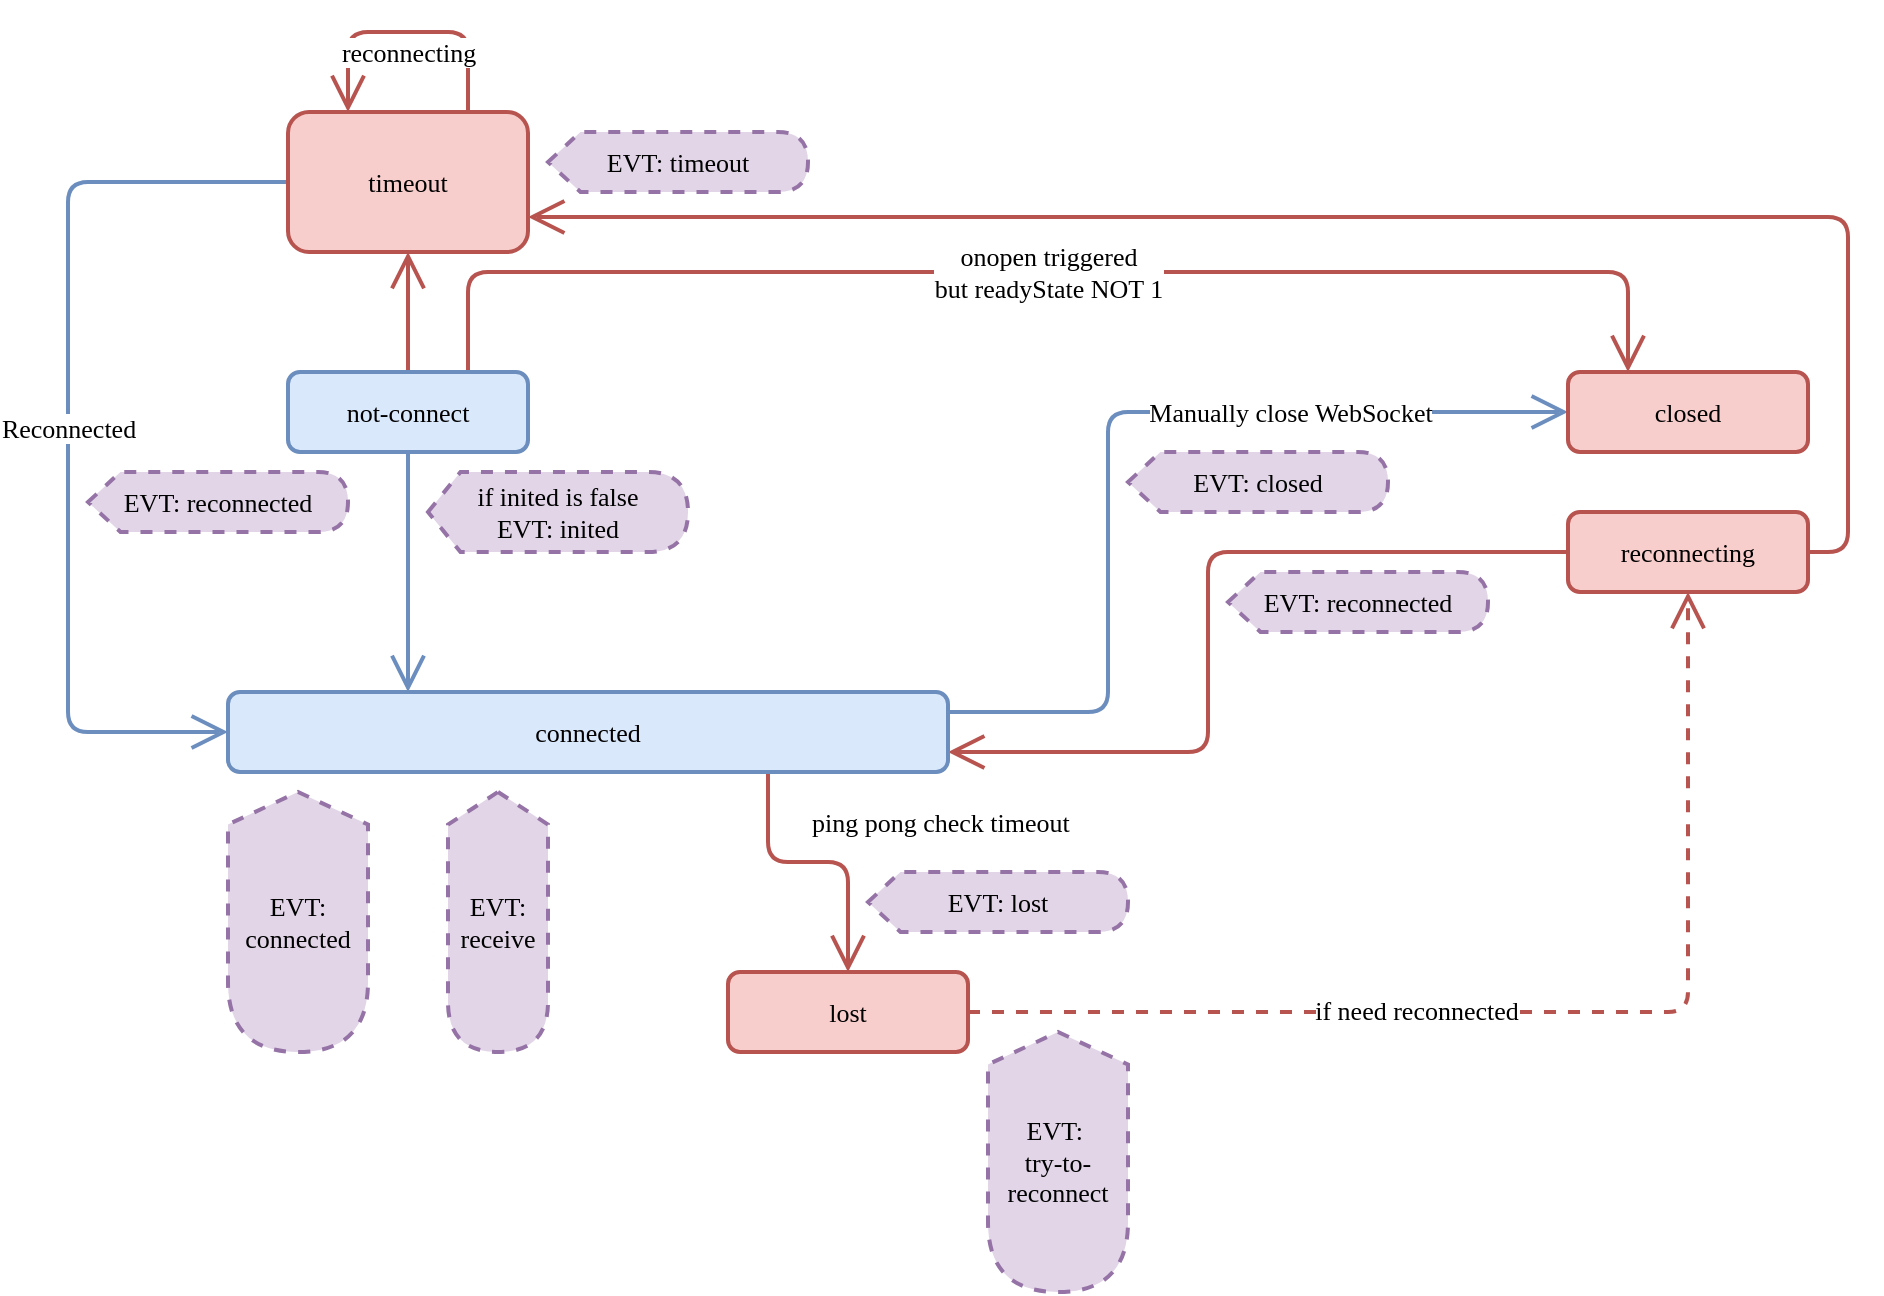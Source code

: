 <mxfile version="15.3.5" type="device"><diagram id="MuRW4U-CteRibw98I19r" name="第 1 页"><mxGraphModel dx="1888" dy="1048" grid="1" gridSize="10" guides="1" tooltips="1" connect="1" arrows="1" fold="1" page="0" pageScale="1" pageWidth="827" pageHeight="1169" math="0" shadow="0"><root><mxCell id="0"/><mxCell id="1" parent="0"/><mxCell id="4VbcvBeEkAuIlGUgy517-4" value="onopen triggered&lt;br style=&quot;font-size: 13px;&quot;&gt;but readyState NOT 1" style="edgeStyle=orthogonalEdgeStyle;orthogonalLoop=1;jettySize=auto;html=1;exitX=0.75;exitY=0;exitDx=0;exitDy=0;entryX=0.25;entryY=0;entryDx=0;entryDy=0;endArrow=open;startSize=14;endSize=14;sourcePerimeterSpacing=8;targetPerimeterSpacing=8;elbow=vertical;fillColor=#f8cecc;strokeColor=#b85450;strokeWidth=2;fontFamily=Tahoma;fontSize=13;" edge="1" parent="1" source="4VbcvBeEkAuIlGUgy517-2" target="4VbcvBeEkAuIlGUgy517-17"><mxGeometry relative="1" as="geometry"><Array as="points"><mxPoint x="130" y="110"/><mxPoint x="710" y="110"/></Array></mxGeometry></mxCell><mxCell id="4VbcvBeEkAuIlGUgy517-12" style="orthogonalLoop=1;jettySize=auto;html=1;exitX=0.5;exitY=1;exitDx=0;exitDy=0;entryX=0.25;entryY=0;entryDx=0;entryDy=0;endArrow=open;startSize=14;endSize=14;sourcePerimeterSpacing=8;targetPerimeterSpacing=8;strokeWidth=2;fillColor=#dae8fc;strokeColor=#6c8ebf;fontFamily=Tahoma;fontSize=13;" edge="1" parent="1" source="4VbcvBeEkAuIlGUgy517-2" target="4VbcvBeEkAuIlGUgy517-5"><mxGeometry relative="1" as="geometry"/></mxCell><mxCell id="4VbcvBeEkAuIlGUgy517-19" style="edgeStyle=orthogonalEdgeStyle;orthogonalLoop=1;jettySize=auto;html=1;exitX=0.5;exitY=0;exitDx=0;exitDy=0;entryX=0.5;entryY=1;entryDx=0;entryDy=0;endArrow=open;startSize=14;endSize=14;sourcePerimeterSpacing=8;targetPerimeterSpacing=8;strokeWidth=2;fillColor=#f8cecc;strokeColor=#b85450;fontFamily=Tahoma;fontSize=13;" edge="1" parent="1" source="4VbcvBeEkAuIlGUgy517-2" target="4VbcvBeEkAuIlGUgy517-18"><mxGeometry relative="1" as="geometry"/></mxCell><mxCell id="4VbcvBeEkAuIlGUgy517-2" value="not-connect" style="rounded=1;whiteSpace=wrap;html=1;hachureGap=4;pointerEvents=0;fillColor=#dae8fc;strokeColor=#6c8ebf;strokeWidth=2;fontFamily=Tahoma;fontSize=13;" vertex="1" parent="1"><mxGeometry x="40" y="160" width="120" height="40" as="geometry"/></mxCell><mxCell id="4VbcvBeEkAuIlGUgy517-26" value="" style="edgeStyle=orthogonalEdgeStyle;orthogonalLoop=1;jettySize=auto;html=1;exitX=0;exitY=0.5;exitDx=0;exitDy=0;entryX=1;entryY=0.75;entryDx=0;entryDy=0;endArrow=open;startSize=14;endSize=14;sourcePerimeterSpacing=8;targetPerimeterSpacing=8;fillColor=#f8cecc;strokeColor=#b85450;strokeWidth=2;fontFamily=Tahoma;fontSize=13;" edge="1" parent="1" source="4VbcvBeEkAuIlGUgy517-3" target="4VbcvBeEkAuIlGUgy517-5"><mxGeometry x="-0.719" relative="1" as="geometry"><Array as="points"><mxPoint x="500" y="250"/><mxPoint x="500" y="350"/></Array><mxPoint as="offset"/></mxGeometry></mxCell><mxCell id="4VbcvBeEkAuIlGUgy517-29" style="edgeStyle=orthogonalEdgeStyle;orthogonalLoop=1;jettySize=auto;html=1;exitX=1;exitY=0.5;exitDx=0;exitDy=0;entryX=1;entryY=0.75;entryDx=0;entryDy=0;endArrow=open;startSize=14;endSize=14;sourcePerimeterSpacing=8;targetPerimeterSpacing=8;strokeWidth=2;fillColor=#f8cecc;strokeColor=#b85450;fontFamily=Tahoma;fontSize=13;" edge="1" parent="1" source="4VbcvBeEkAuIlGUgy517-3" target="4VbcvBeEkAuIlGUgy517-18"><mxGeometry relative="1" as="geometry"/></mxCell><mxCell id="4VbcvBeEkAuIlGUgy517-3" value="reconnecting" style="rounded=1;whiteSpace=wrap;html=1;hachureGap=4;pointerEvents=0;fillColor=#f8cecc;strokeColor=#b85450;strokeWidth=2;fontFamily=Tahoma;fontSize=13;" vertex="1" parent="1"><mxGeometry x="680" y="230" width="120" height="40" as="geometry"/></mxCell><mxCell id="4VbcvBeEkAuIlGUgy517-21" style="edgeStyle=orthogonalEdgeStyle;orthogonalLoop=1;jettySize=auto;html=1;exitX=1;exitY=0.25;exitDx=0;exitDy=0;entryX=0;entryY=0.5;entryDx=0;entryDy=0;endArrow=open;startSize=14;endSize=14;sourcePerimeterSpacing=8;targetPerimeterSpacing=8;strokeWidth=2;fillColor=#dae8fc;strokeColor=#6c8ebf;fontFamily=Tahoma;fontSize=13;" edge="1" parent="1" source="4VbcvBeEkAuIlGUgy517-5" target="4VbcvBeEkAuIlGUgy517-17"><mxGeometry relative="1" as="geometry"><Array as="points"><mxPoint x="450" y="330"/><mxPoint x="450" y="180"/></Array></mxGeometry></mxCell><mxCell id="4VbcvBeEkAuIlGUgy517-22" value="Manually close WebSocket" style="edgeLabel;html=1;align=center;verticalAlign=middle;resizable=0;points=[];fontFamily=Tahoma;fontSize=13;" vertex="1" connectable="0" parent="4VbcvBeEkAuIlGUgy517-21"><mxGeometry x="0.041" relative="1" as="geometry"><mxPoint x="81" as="offset"/></mxGeometry></mxCell><mxCell id="4VbcvBeEkAuIlGUgy517-24" style="edgeStyle=orthogonalEdgeStyle;orthogonalLoop=1;jettySize=auto;html=1;exitX=0.75;exitY=1;exitDx=0;exitDy=0;endArrow=open;startSize=14;endSize=14;sourcePerimeterSpacing=8;targetPerimeterSpacing=8;fillColor=#f8cecc;strokeColor=#b85450;strokeWidth=2;entryX=0.5;entryY=0;entryDx=0;entryDy=0;fontFamily=Tahoma;fontSize=13;" edge="1" parent="1" source="4VbcvBeEkAuIlGUgy517-5" target="4VbcvBeEkAuIlGUgy517-33"><mxGeometry relative="1" as="geometry"><mxPoint x="130" y="420" as="targetPoint"/></mxGeometry></mxCell><mxCell id="4VbcvBeEkAuIlGUgy517-25" value="ping pong check timeout" style="edgeLabel;html=1;align=left;verticalAlign=middle;resizable=0;points=[];fontFamily=Tahoma;fontSize=13;" vertex="1" connectable="0" parent="4VbcvBeEkAuIlGUgy517-24"><mxGeometry x="0.039" y="1" relative="1" as="geometry"><mxPoint x="-8" y="-19" as="offset"/></mxGeometry></mxCell><mxCell id="4VbcvBeEkAuIlGUgy517-5" value="connected" style="rounded=1;whiteSpace=wrap;html=1;hachureGap=4;pointerEvents=0;fillColor=#dae8fc;strokeColor=#6c8ebf;strokeWidth=2;fontFamily=Tahoma;fontSize=13;" vertex="1" parent="1"><mxGeometry x="10" y="320" width="360" height="40" as="geometry"/></mxCell><mxCell id="4VbcvBeEkAuIlGUgy517-13" value="if inited is false&lt;br style=&quot;font-size: 13px;&quot;&gt;EVT: inited" style="shape=display;whiteSpace=wrap;html=1;hachureGap=4;pointerEvents=0;size=0.125;strokeWidth=2;fillColor=#e1d5e7;strokeColor=#9673a6;dashed=1;fontFamily=Tahoma;fontSize=13;" vertex="1" parent="1"><mxGeometry x="110" y="210" width="130" height="40" as="geometry"/></mxCell><mxCell id="4VbcvBeEkAuIlGUgy517-17" value="closed" style="rounded=1;whiteSpace=wrap;html=1;hachureGap=4;pointerEvents=0;fillColor=#f8cecc;strokeColor=#b85450;strokeWidth=2;fontFamily=Tahoma;fontSize=13;" vertex="1" parent="1"><mxGeometry x="680" y="160" width="120" height="40" as="geometry"/></mxCell><mxCell id="4VbcvBeEkAuIlGUgy517-20" value="Reconnected" style="edgeStyle=orthogonalEdgeStyle;orthogonalLoop=1;jettySize=auto;html=1;exitX=0;exitY=0.5;exitDx=0;exitDy=0;entryX=0;entryY=0.5;entryDx=0;entryDy=0;endArrow=open;startSize=14;endSize=14;sourcePerimeterSpacing=8;targetPerimeterSpacing=8;strokeWidth=2;fillColor=#dae8fc;strokeColor=#6c8ebf;fontFamily=Tahoma;fontSize=13;" edge="1" parent="1" source="4VbcvBeEkAuIlGUgy517-18" target="4VbcvBeEkAuIlGUgy517-5"><mxGeometry relative="1" as="geometry"><Array as="points"><mxPoint x="-70" y="65"/><mxPoint x="-70" y="340"/></Array></mxGeometry></mxCell><mxCell id="4VbcvBeEkAuIlGUgy517-31" style="edgeStyle=orthogonalEdgeStyle;orthogonalLoop=1;jettySize=auto;html=1;exitX=0.5;exitY=0;exitDx=0;exitDy=0;endArrow=open;startSize=14;endSize=14;sourcePerimeterSpacing=8;targetPerimeterSpacing=8;strokeWidth=2;entryX=0.5;entryY=0;entryDx=0;entryDy=0;fontFamily=Tahoma;fontSize=13;" edge="1" parent="1" source="4VbcvBeEkAuIlGUgy517-18" target="4VbcvBeEkAuIlGUgy517-18"><mxGeometry relative="1" as="geometry"><mxPoint x="120" y="-30" as="targetPoint"/></mxGeometry></mxCell><mxCell id="4VbcvBeEkAuIlGUgy517-18" value="timeout" style="rounded=1;whiteSpace=wrap;html=1;hachureGap=4;pointerEvents=0;fillColor=#f8cecc;strokeColor=#b85450;strokeWidth=2;fontFamily=Tahoma;fontSize=13;" vertex="1" parent="1"><mxGeometry x="40" y="30" width="120" height="70" as="geometry"/></mxCell><mxCell id="4VbcvBeEkAuIlGUgy517-27" value="EVT: reconnected" style="shape=display;whiteSpace=wrap;html=1;hachureGap=4;pointerEvents=0;size=0.125;fillColor=#e1d5e7;strokeColor=#9673a6;dashed=1;strokeWidth=2;fontFamily=Tahoma;fontSize=13;" vertex="1" parent="1"><mxGeometry x="510" y="260" width="130" height="30" as="geometry"/></mxCell><mxCell id="4VbcvBeEkAuIlGUgy517-32" value="reconnecting" style="orthogonalLoop=1;jettySize=auto;html=1;exitX=0.75;exitY=0;exitDx=0;exitDy=0;entryX=0.25;entryY=0;entryDx=0;entryDy=0;endArrow=open;startSize=14;endSize=14;sourcePerimeterSpacing=8;targetPerimeterSpacing=8;strokeWidth=2;edgeStyle=elbowEdgeStyle;fillColor=#f8cecc;strokeColor=#b85450;fontFamily=Tahoma;fontSize=13;" edge="1" parent="1" source="4VbcvBeEkAuIlGUgy517-18" target="4VbcvBeEkAuIlGUgy517-18"><mxGeometry y="10" relative="1" as="geometry"><Array as="points"><mxPoint x="100" y="-10"/></Array><mxPoint as="offset"/></mxGeometry></mxCell><mxCell id="4VbcvBeEkAuIlGUgy517-34" style="edgeStyle=orthogonalEdgeStyle;orthogonalLoop=1;jettySize=auto;html=1;exitX=1;exitY=0.5;exitDx=0;exitDy=0;entryX=0.5;entryY=1;entryDx=0;entryDy=0;endArrow=open;startSize=14;endSize=14;sourcePerimeterSpacing=8;targetPerimeterSpacing=8;strokeWidth=2;fillColor=#f8cecc;strokeColor=#b85450;dashed=1;fontFamily=Tahoma;fontSize=13;" edge="1" parent="1" source="4VbcvBeEkAuIlGUgy517-33" target="4VbcvBeEkAuIlGUgy517-3"><mxGeometry relative="1" as="geometry"/></mxCell><mxCell id="4VbcvBeEkAuIlGUgy517-40" value="if need reconnected" style="edgeLabel;html=1;align=center;verticalAlign=middle;resizable=0;points=[];fontFamily=Tahoma;fontSize=13;" vertex="1" connectable="0" parent="4VbcvBeEkAuIlGUgy517-34"><mxGeometry x="-0.216" y="1" relative="1" as="geometry"><mxPoint as="offset"/></mxGeometry></mxCell><mxCell id="4VbcvBeEkAuIlGUgy517-33" value="lost" style="rounded=1;whiteSpace=wrap;html=1;hachureGap=4;pointerEvents=0;fillColor=#f8cecc;strokeColor=#b85450;strokeWidth=2;fontFamily=Tahoma;fontSize=13;" vertex="1" parent="1"><mxGeometry x="260" y="460" width="120" height="40" as="geometry"/></mxCell><mxCell id="4VbcvBeEkAuIlGUgy517-35" value="EVT: reconnected" style="shape=display;whiteSpace=wrap;html=1;hachureGap=4;pointerEvents=0;size=0.125;fillColor=#e1d5e7;strokeColor=#9673a6;dashed=1;strokeWidth=2;fontFamily=Tahoma;fontSize=13;" vertex="1" parent="1"><mxGeometry x="-60" y="210" width="130" height="30" as="geometry"/></mxCell><mxCell id="4VbcvBeEkAuIlGUgy517-36" value="EVT: connected" style="shape=display;whiteSpace=wrap;html=1;hachureGap=4;pointerEvents=0;size=0.125;fillColor=#e1d5e7;strokeColor=#9673a6;dashed=1;strokeWidth=2;direction=south;fontFamily=Tahoma;fontSize=13;" vertex="1" parent="1"><mxGeometry x="10" y="370" width="70" height="130" as="geometry"/></mxCell><mxCell id="4VbcvBeEkAuIlGUgy517-37" value="EVT: receive" style="shape=display;whiteSpace=wrap;html=1;hachureGap=4;pointerEvents=0;size=0.125;fillColor=#e1d5e7;strokeColor=#9673a6;dashed=1;strokeWidth=2;direction=south;fontFamily=Tahoma;fontSize=13;" vertex="1" parent="1"><mxGeometry x="120" y="370" width="50" height="130" as="geometry"/></mxCell><mxCell id="4VbcvBeEkAuIlGUgy517-38" value="EVT: lost" style="shape=display;whiteSpace=wrap;html=1;hachureGap=4;pointerEvents=0;size=0.125;fillColor=#e1d5e7;strokeColor=#9673a6;dashed=1;strokeWidth=2;direction=east;fontFamily=Tahoma;fontSize=13;" vertex="1" parent="1"><mxGeometry x="330" y="410" width="130" height="30" as="geometry"/></mxCell><mxCell id="4VbcvBeEkAuIlGUgy517-45" value="EVT:&amp;nbsp;&lt;br style=&quot;font-size: 13px;&quot;&gt;try-to-reconnect" style="shape=display;whiteSpace=wrap;html=1;hachureGap=4;pointerEvents=0;size=0.125;fillColor=#e1d5e7;strokeColor=#9673a6;dashed=1;strokeWidth=2;direction=south;fontFamily=Tahoma;fontSize=13;" vertex="1" parent="1"><mxGeometry x="390" y="490" width="70" height="130" as="geometry"/></mxCell><mxCell id="4VbcvBeEkAuIlGUgy517-46" value="EVT: timeout" style="shape=display;whiteSpace=wrap;html=1;hachureGap=4;pointerEvents=0;size=0.125;fillColor=#e1d5e7;strokeColor=#9673a6;dashed=1;strokeWidth=2;direction=east;fontFamily=Tahoma;fontSize=13;" vertex="1" parent="1"><mxGeometry x="170" y="40" width="130" height="30" as="geometry"/></mxCell><mxCell id="4VbcvBeEkAuIlGUgy517-47" value="EVT: closed" style="shape=display;whiteSpace=wrap;html=1;hachureGap=4;pointerEvents=0;size=0.125;fillColor=#e1d5e7;strokeColor=#9673a6;dashed=1;strokeWidth=2;fontFamily=Tahoma;fontSize=13;" vertex="1" parent="1"><mxGeometry x="460" y="200" width="130" height="30" as="geometry"/></mxCell></root></mxGraphModel></diagram></mxfile>